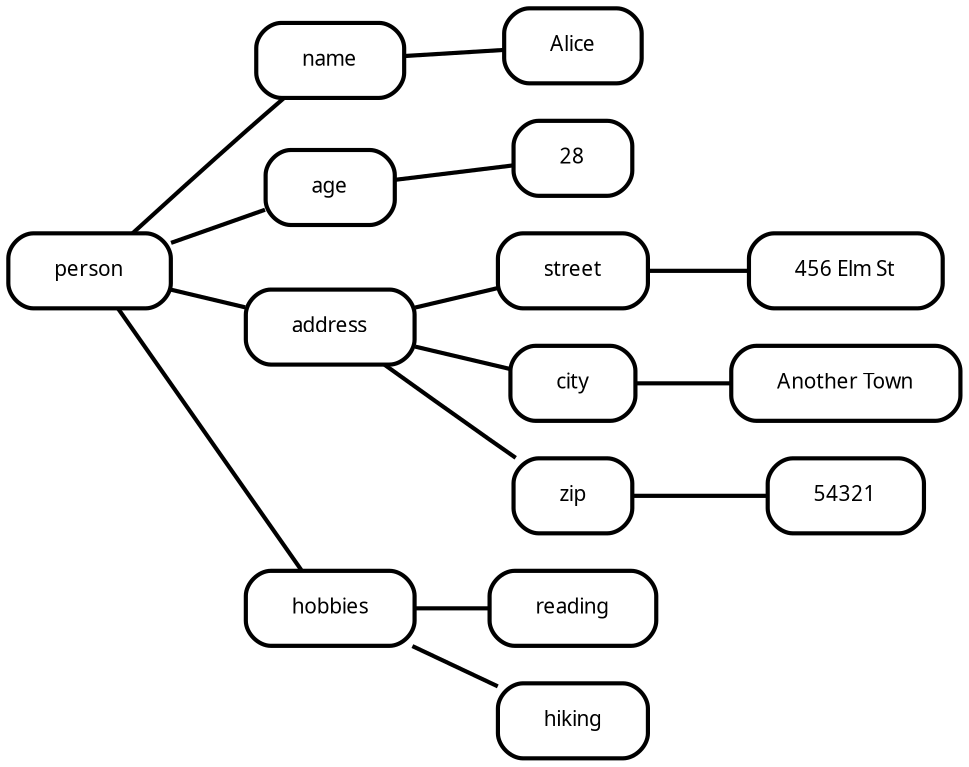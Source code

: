 digraph  {
rankdir=LR;
person [fillcolor="#fafafa", fontname="Fira Mono", fontsize=10, label=person, margin="0.3,0.1", penwidth="2.0", shape=box, style=rounded];
person__name [fillcolor="#fafafa", fontname="Fira Mono", fontsize=10, label=name, margin="0.3,0.1", penwidth="2.0", shape=box, style=rounded];
person__name__Alice [fillcolor="#fafafa", fontname="Fira Mono", fontsize=10, label=Alice, margin="0.3,0.1", penwidth="2.0", shape=box, style=rounded];
person__age [fillcolor="#fafafa", fontname="Fira Mono", fontsize=10, label=age, margin="0.3,0.1", penwidth="2.0", shape=box, style=rounded];
person__age__28 [fillcolor="#fafafa", fontname="Fira Mono", fontsize=10, label=28, margin="0.3,0.1", penwidth="2.0", shape=box, style=rounded];
person__address [fillcolor="#fafafa", fontname="Fira Mono", fontsize=10, label=address, margin="0.3,0.1", penwidth="2.0", shape=box, style=rounded];
person__hobbies [fillcolor="#fafafa", fontname="Fira Mono", fontsize=10, label=hobbies, margin="0.3,0.1", penwidth="2.0", shape=box, style=rounded];
person__address__street [fillcolor="#fafafa", fontname="Fira Mono", fontsize=10, label=street, margin="0.3,0.1", penwidth="2.0", shape=box, style=rounded];
"person__address__street__456 Elm St" [fillcolor="#fafafa", fontname="Fira Mono", fontsize=10, label="456 Elm St", margin="0.3,0.1", penwidth="2.0", shape=box, style=rounded];
person__address__city [fillcolor="#fafafa", fontname="Fira Mono", fontsize=10, label=city, margin="0.3,0.1", penwidth="2.0", shape=box, style=rounded];
"person__address__city__Another Town" [fillcolor="#fafafa", fontname="Fira Mono", fontsize=10, label="Another Town", margin="0.3,0.1", penwidth="2.0", shape=box, style=rounded];
person__address__zip [fillcolor="#fafafa", fontname="Fira Mono", fontsize=10, label=zip, margin="0.3,0.1", penwidth="2.0", shape=box, style=rounded];
person__address__zip__54321 [fillcolor="#fafafa", fontname="Fira Mono", fontsize=10, label=54321, margin="0.3,0.1", penwidth="2.0", shape=box, style=rounded];
person__hobbies__reading [fillcolor="#fafafa", fontname="Fira Mono", fontsize=10, label=reading, margin="0.3,0.1", penwidth="2.0", shape=box, style=rounded];
person__hobbies__hiking [fillcolor="#fafafa", fontname="Fira Mono", fontsize=10, label=hiking, margin="0.3,0.1", penwidth="2.0", shape=box, style=rounded];
person -> person__name  [arrowhead=none, key=0, penwidth="2.0"];
person -> person__age  [arrowhead=none, key=0, penwidth="2.0"];
person -> person__address  [arrowhead=none, key=0, penwidth="2.0"];
person -> person__hobbies  [arrowhead=none, key=0, penwidth="2.0"];
person__name -> person__name__Alice  [arrowhead=none, key=0, penwidth="2.0"];
person__age -> person__age__28  [arrowhead=none, key=0, penwidth="2.0"];
person__address -> person__address__street  [arrowhead=none, key=0, penwidth="2.0"];
person__address -> person__address__city  [arrowhead=none, key=0, penwidth="2.0"];
person__address -> person__address__zip  [arrowhead=none, key=0, penwidth="2.0"];
person__hobbies -> person__hobbies__reading  [arrowhead=none, key=0, penwidth="2.0"];
person__hobbies -> person__hobbies__hiking  [arrowhead=none, key=0, penwidth="2.0"];
person__address__street -> "person__address__street__456 Elm St"  [arrowhead=none, key=0, penwidth="2.0"];
person__address__city -> "person__address__city__Another Town"  [arrowhead=none, key=0, penwidth="2.0"];
person__address__zip -> person__address__zip__54321  [arrowhead=none, key=0, penwidth="2.0"];
}
